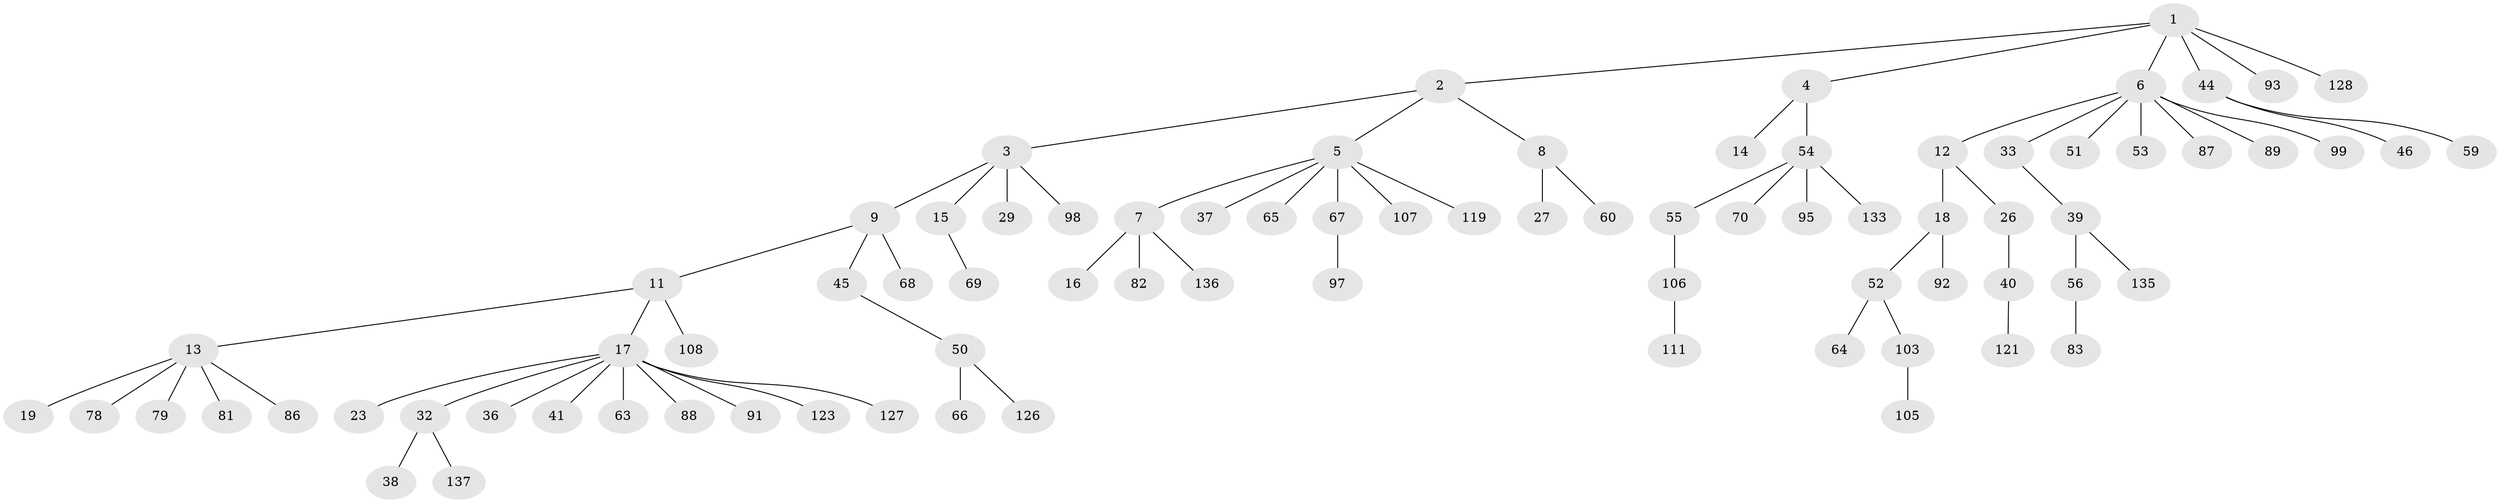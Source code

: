 // original degree distribution, {6: 0.007246376811594203, 4: 0.07246376811594203, 5: 0.043478260869565216, 2: 0.21014492753623187, 3: 0.15217391304347827, 1: 0.5072463768115942, 7: 0.007246376811594203}
// Generated by graph-tools (version 1.1) at 2025/19/03/04/25 18:19:13]
// undirected, 82 vertices, 81 edges
graph export_dot {
graph [start="1"]
  node [color=gray90,style=filled];
  1;
  2;
  3;
  4 [super="+10"];
  5 [super="+22"];
  6 [super="+25"];
  7;
  8;
  9;
  11;
  12;
  13 [super="+43"];
  14;
  15 [super="+84+138"];
  16;
  17 [super="+80+20+31"];
  18 [super="+48+35"];
  19;
  23 [super="+94"];
  26;
  27 [super="+96"];
  29;
  32 [super="+73+117+49"];
  33 [super="+77+85"];
  36;
  37;
  38 [super="+114"];
  39;
  40;
  41;
  44;
  45 [super="+132"];
  46;
  50;
  51 [super="+75"];
  52;
  53;
  54;
  55 [super="+57+134"];
  56;
  59;
  60 [super="+71"];
  63;
  64;
  65;
  66;
  67;
  68;
  69 [super="+130"];
  70;
  78 [super="+100"];
  79 [super="+110"];
  81;
  82 [super="+104"];
  83;
  86;
  87;
  88;
  89;
  91;
  92;
  93;
  95 [super="+125+122"];
  97;
  98;
  99 [super="+131"];
  103 [super="+112"];
  105;
  106;
  107;
  108;
  111;
  119;
  121;
  123;
  126;
  127;
  128;
  133;
  135;
  136;
  137;
  1 -- 2;
  1 -- 4;
  1 -- 6;
  1 -- 44;
  1 -- 93;
  1 -- 128;
  2 -- 3;
  2 -- 5;
  2 -- 8;
  3 -- 9;
  3 -- 15;
  3 -- 29;
  3 -- 98;
  4 -- 54;
  4 -- 14;
  5 -- 7;
  5 -- 37;
  5 -- 119;
  5 -- 107;
  5 -- 65;
  5 -- 67;
  6 -- 12;
  6 -- 51;
  6 -- 33;
  6 -- 99;
  6 -- 53;
  6 -- 87;
  6 -- 89;
  7 -- 16;
  7 -- 82;
  7 -- 136;
  8 -- 27;
  8 -- 60;
  9 -- 11;
  9 -- 45;
  9 -- 68;
  11 -- 13;
  11 -- 17;
  11 -- 108;
  12 -- 18;
  12 -- 26;
  13 -- 19;
  13 -- 81;
  13 -- 86;
  13 -- 78;
  13 -- 79;
  15 -- 69;
  17 -- 23;
  17 -- 91;
  17 -- 127;
  17 -- 32;
  17 -- 36;
  17 -- 88;
  17 -- 41;
  17 -- 123;
  17 -- 63;
  18 -- 92;
  18 -- 52;
  26 -- 40;
  32 -- 38;
  32 -- 137;
  33 -- 39;
  39 -- 56;
  39 -- 135;
  40 -- 121;
  44 -- 46;
  44 -- 59;
  45 -- 50;
  50 -- 66;
  50 -- 126;
  52 -- 64;
  52 -- 103;
  54 -- 55;
  54 -- 70;
  54 -- 95;
  54 -- 133;
  55 -- 106;
  56 -- 83;
  67 -- 97;
  103 -- 105;
  106 -- 111;
}
